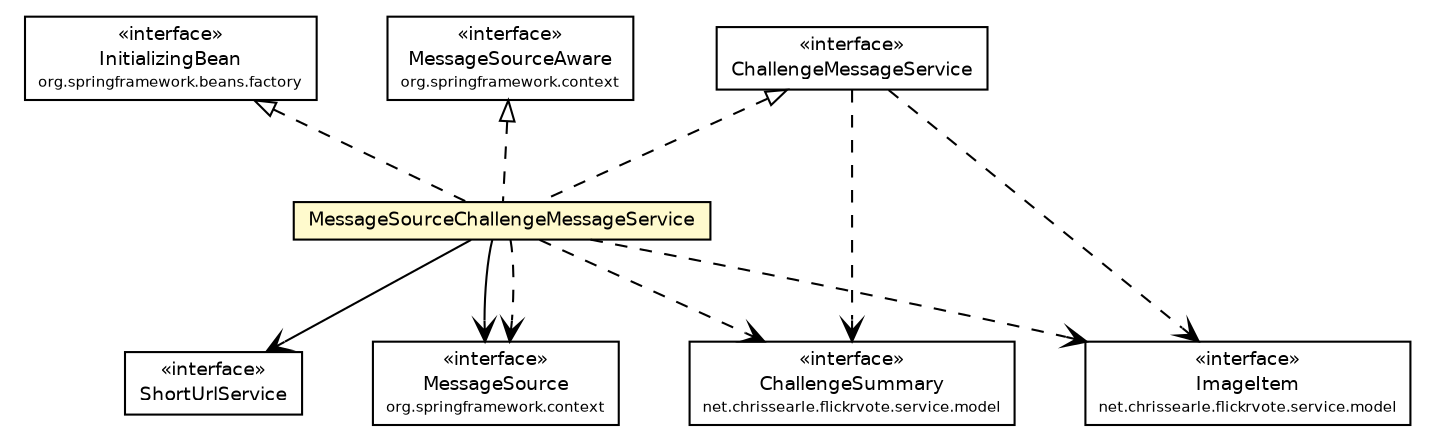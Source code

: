 #!/usr/local/bin/dot
#
# Class diagram 
# Generated by UmlGraph version 4.6 (http://www.spinellis.gr/sw/umlgraph)
#

digraph G {
	edge [fontname="Helvetica",fontsize=10,labelfontname="Helvetica",labelfontsize=10];
	node [fontname="Helvetica",fontsize=10,shape=plaintext];
	// net.chrissearle.flickrvote.service.MessageSourceChallengeMessageService
	c4965 [label=<<table border="0" cellborder="1" cellspacing="0" cellpadding="2" port="p" bgcolor="lemonChiffon" href="./MessageSourceChallengeMessageService.html">
		<tr><td><table border="0" cellspacing="0" cellpadding="1">
			<tr><td> MessageSourceChallengeMessageService </td></tr>
		</table></td></tr>
		</table>>, fontname="Helvetica", fontcolor="black", fontsize=9.0];
	// net.chrissearle.flickrvote.service.ShortUrlService
	c4972 [label=<<table border="0" cellborder="1" cellspacing="0" cellpadding="2" port="p" href="./ShortUrlService.html">
		<tr><td><table border="0" cellspacing="0" cellpadding="1">
			<tr><td> &laquo;interface&raquo; </td></tr>
			<tr><td> ShortUrlService </td></tr>
		</table></td></tr>
		</table>>, fontname="Helvetica", fontcolor="black", fontsize=9.0];
	// net.chrissearle.flickrvote.service.ChallengeMessageService
	c4977 [label=<<table border="0" cellborder="1" cellspacing="0" cellpadding="2" port="p" href="./ChallengeMessageService.html">
		<tr><td><table border="0" cellspacing="0" cellpadding="1">
			<tr><td> &laquo;interface&raquo; </td></tr>
			<tr><td> ChallengeMessageService </td></tr>
		</table></td></tr>
		</table>>, fontname="Helvetica", fontcolor="black", fontsize=9.0];
	// net.chrissearle.flickrvote.service.model.ImageItem
	c4981 [label=<<table border="0" cellborder="1" cellspacing="0" cellpadding="2" port="p" href="./model/ImageItem.html">
		<tr><td><table border="0" cellspacing="0" cellpadding="1">
			<tr><td> &laquo;interface&raquo; </td></tr>
			<tr><td> ImageItem </td></tr>
			<tr><td><font point-size="7.0"> net.chrissearle.flickrvote.service.model </font></td></tr>
		</table></td></tr>
		</table>>, fontname="Helvetica", fontcolor="black", fontsize=9.0];
	// net.chrissearle.flickrvote.service.model.ChallengeSummary
	c4983 [label=<<table border="0" cellborder="1" cellspacing="0" cellpadding="2" port="p" href="./model/ChallengeSummary.html">
		<tr><td><table border="0" cellspacing="0" cellpadding="1">
			<tr><td> &laquo;interface&raquo; </td></tr>
			<tr><td> ChallengeSummary </td></tr>
			<tr><td><font point-size="7.0"> net.chrissearle.flickrvote.service.model </font></td></tr>
		</table></td></tr>
		</table>>, fontname="Helvetica", fontcolor="black", fontsize=9.0];
	//net.chrissearle.flickrvote.service.MessageSourceChallengeMessageService implements net.chrissearle.flickrvote.service.ChallengeMessageService
	c4977:p -> c4965:p [dir=back,arrowtail=empty,style=dashed];
	//net.chrissearle.flickrvote.service.MessageSourceChallengeMessageService implements org.springframework.context.MessageSourceAware
	c5047:p -> c4965:p [dir=back,arrowtail=empty,style=dashed];
	//net.chrissearle.flickrvote.service.MessageSourceChallengeMessageService implements org.springframework.beans.factory.InitializingBean
	c5048:p -> c4965:p [dir=back,arrowtail=empty,style=dashed];
	// net.chrissearle.flickrvote.service.MessageSourceChallengeMessageService NAVASSOC org.springframework.context.MessageSource
	c4965:p -> c5049:p [taillabel="", label="", headlabel="", fontname="Helvetica", fontcolor="black", fontsize=10.0, color="black", arrowhead=open];
	// net.chrissearle.flickrvote.service.MessageSourceChallengeMessageService NAVASSOC net.chrissearle.flickrvote.service.ShortUrlService
	c4965:p -> c4972:p [taillabel="", label="", headlabel="", fontname="Helvetica", fontcolor="black", fontsize=10.0, color="black", arrowhead=open];
	// net.chrissearle.flickrvote.service.MessageSourceChallengeMessageService DEPEND net.chrissearle.flickrvote.service.model.ImageItem
	c4965:p -> c4981:p [taillabel="", label="", headlabel="", fontname="Helvetica", fontcolor="black", fontsize=10.0, color="black", arrowhead=open, style=dashed];
	// net.chrissearle.flickrvote.service.MessageSourceChallengeMessageService DEPEND net.chrissearle.flickrvote.service.model.ChallengeSummary
	c4965:p -> c4983:p [taillabel="", label="", headlabel="", fontname="Helvetica", fontcolor="black", fontsize=10.0, color="black", arrowhead=open, style=dashed];
	// net.chrissearle.flickrvote.service.MessageSourceChallengeMessageService DEPEND org.springframework.context.MessageSource
	c4965:p -> c5049:p [taillabel="", label="", headlabel="", fontname="Helvetica", fontcolor="black", fontsize=10.0, color="black", arrowhead=open, style=dashed];
	// net.chrissearle.flickrvote.service.ChallengeMessageService DEPEND net.chrissearle.flickrvote.service.model.ImageItem
	c4977:p -> c4981:p [taillabel="", label="", headlabel="", fontname="Helvetica", fontcolor="black", fontsize=10.0, color="black", arrowhead=open, style=dashed];
	// net.chrissearle.flickrvote.service.ChallengeMessageService DEPEND net.chrissearle.flickrvote.service.model.ChallengeSummary
	c4977:p -> c4983:p [taillabel="", label="", headlabel="", fontname="Helvetica", fontcolor="black", fontsize=10.0, color="black", arrowhead=open, style=dashed];
	// org.springframework.context.MessageSource
	c5049 [label=<<table border="0" cellborder="1" cellspacing="0" cellpadding="2" port="p">
		<tr><td><table border="0" cellspacing="0" cellpadding="1">
			<tr><td> &laquo;interface&raquo; </td></tr>
			<tr><td> MessageSource </td></tr>
			<tr><td><font point-size="7.0"> org.springframework.context </font></td></tr>
		</table></td></tr>
		</table>>, fontname="Helvetica", fontcolor="black", fontsize=9.0];
	// org.springframework.beans.factory.InitializingBean
	c5048 [label=<<table border="0" cellborder="1" cellspacing="0" cellpadding="2" port="p">
		<tr><td><table border="0" cellspacing="0" cellpadding="1">
			<tr><td> &laquo;interface&raquo; </td></tr>
			<tr><td> InitializingBean </td></tr>
			<tr><td><font point-size="7.0"> org.springframework.beans.factory </font></td></tr>
		</table></td></tr>
		</table>>, fontname="Helvetica", fontcolor="black", fontsize=9.0];
	// org.springframework.context.MessageSourceAware
	c5047 [label=<<table border="0" cellborder="1" cellspacing="0" cellpadding="2" port="p">
		<tr><td><table border="0" cellspacing="0" cellpadding="1">
			<tr><td> &laquo;interface&raquo; </td></tr>
			<tr><td> MessageSourceAware </td></tr>
			<tr><td><font point-size="7.0"> org.springframework.context </font></td></tr>
		</table></td></tr>
		</table>>, fontname="Helvetica", fontcolor="black", fontsize=9.0];
}

